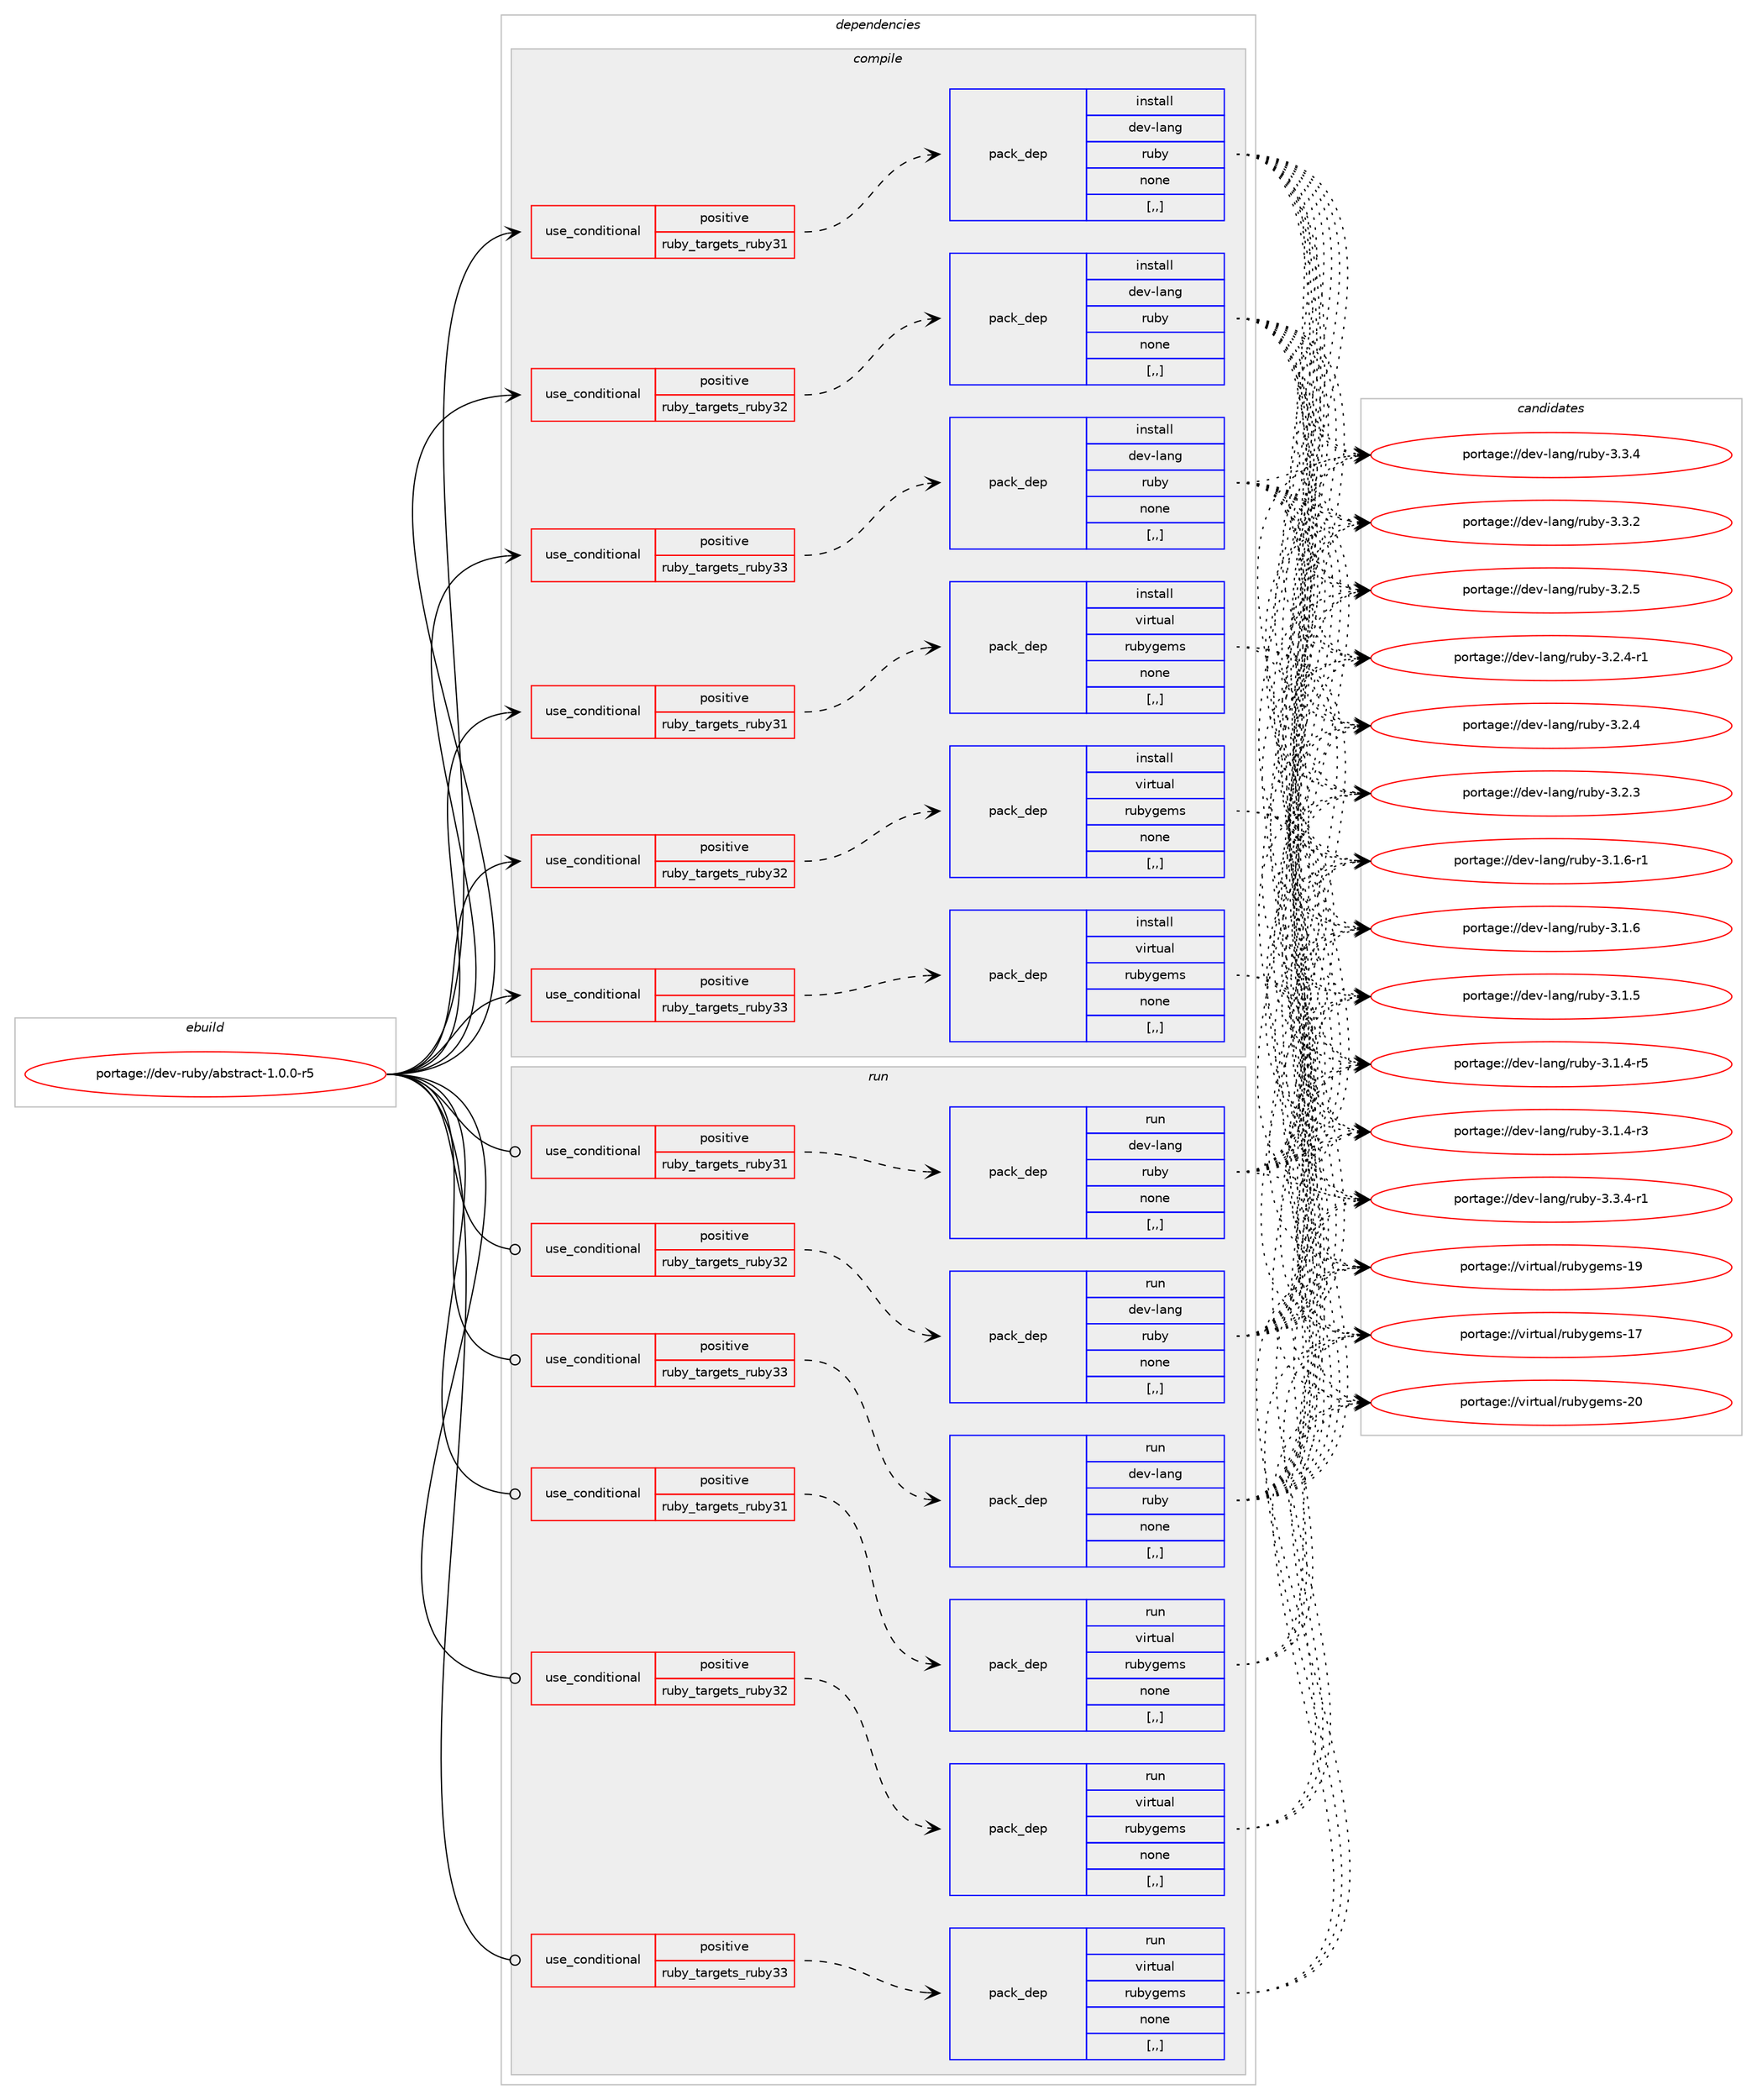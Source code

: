digraph prolog {

# *************
# Graph options
# *************

newrank=true;
concentrate=true;
compound=true;
graph [rankdir=LR,fontname=Helvetica,fontsize=10,ranksep=1.5];#, ranksep=2.5, nodesep=0.2];
edge  [arrowhead=vee];
node  [fontname=Helvetica,fontsize=10];

# **********
# The ebuild
# **********

subgraph cluster_leftcol {
color=gray;
label=<<i>ebuild</i>>;
id [label="portage://dev-ruby/abstract-1.0.0-r5", color=red, width=4, href="../dev-ruby/abstract-1.0.0-r5.svg"];
}

# ****************
# The dependencies
# ****************

subgraph cluster_midcol {
color=gray;
label=<<i>dependencies</i>>;
subgraph cluster_compile {
fillcolor="#eeeeee";
style=filled;
label=<<i>compile</i>>;
subgraph cond42740 {
dependency172220 [label=<<TABLE BORDER="0" CELLBORDER="1" CELLSPACING="0" CELLPADDING="4"><TR><TD ROWSPAN="3" CELLPADDING="10">use_conditional</TD></TR><TR><TD>positive</TD></TR><TR><TD>ruby_targets_ruby31</TD></TR></TABLE>>, shape=none, color=red];
subgraph pack128207 {
dependency172221 [label=<<TABLE BORDER="0" CELLBORDER="1" CELLSPACING="0" CELLPADDING="4" WIDTH="220"><TR><TD ROWSPAN="6" CELLPADDING="30">pack_dep</TD></TR><TR><TD WIDTH="110">install</TD></TR><TR><TD>dev-lang</TD></TR><TR><TD>ruby</TD></TR><TR><TD>none</TD></TR><TR><TD>[,,]</TD></TR></TABLE>>, shape=none, color=blue];
}
dependency172220:e -> dependency172221:w [weight=20,style="dashed",arrowhead="vee"];
}
id:e -> dependency172220:w [weight=20,style="solid",arrowhead="vee"];
subgraph cond42741 {
dependency172222 [label=<<TABLE BORDER="0" CELLBORDER="1" CELLSPACING="0" CELLPADDING="4"><TR><TD ROWSPAN="3" CELLPADDING="10">use_conditional</TD></TR><TR><TD>positive</TD></TR><TR><TD>ruby_targets_ruby31</TD></TR></TABLE>>, shape=none, color=red];
subgraph pack128208 {
dependency172223 [label=<<TABLE BORDER="0" CELLBORDER="1" CELLSPACING="0" CELLPADDING="4" WIDTH="220"><TR><TD ROWSPAN="6" CELLPADDING="30">pack_dep</TD></TR><TR><TD WIDTH="110">install</TD></TR><TR><TD>virtual</TD></TR><TR><TD>rubygems</TD></TR><TR><TD>none</TD></TR><TR><TD>[,,]</TD></TR></TABLE>>, shape=none, color=blue];
}
dependency172222:e -> dependency172223:w [weight=20,style="dashed",arrowhead="vee"];
}
id:e -> dependency172222:w [weight=20,style="solid",arrowhead="vee"];
subgraph cond42742 {
dependency172224 [label=<<TABLE BORDER="0" CELLBORDER="1" CELLSPACING="0" CELLPADDING="4"><TR><TD ROWSPAN="3" CELLPADDING="10">use_conditional</TD></TR><TR><TD>positive</TD></TR><TR><TD>ruby_targets_ruby32</TD></TR></TABLE>>, shape=none, color=red];
subgraph pack128209 {
dependency172225 [label=<<TABLE BORDER="0" CELLBORDER="1" CELLSPACING="0" CELLPADDING="4" WIDTH="220"><TR><TD ROWSPAN="6" CELLPADDING="30">pack_dep</TD></TR><TR><TD WIDTH="110">install</TD></TR><TR><TD>dev-lang</TD></TR><TR><TD>ruby</TD></TR><TR><TD>none</TD></TR><TR><TD>[,,]</TD></TR></TABLE>>, shape=none, color=blue];
}
dependency172224:e -> dependency172225:w [weight=20,style="dashed",arrowhead="vee"];
}
id:e -> dependency172224:w [weight=20,style="solid",arrowhead="vee"];
subgraph cond42743 {
dependency172226 [label=<<TABLE BORDER="0" CELLBORDER="1" CELLSPACING="0" CELLPADDING="4"><TR><TD ROWSPAN="3" CELLPADDING="10">use_conditional</TD></TR><TR><TD>positive</TD></TR><TR><TD>ruby_targets_ruby32</TD></TR></TABLE>>, shape=none, color=red];
subgraph pack128210 {
dependency172227 [label=<<TABLE BORDER="0" CELLBORDER="1" CELLSPACING="0" CELLPADDING="4" WIDTH="220"><TR><TD ROWSPAN="6" CELLPADDING="30">pack_dep</TD></TR><TR><TD WIDTH="110">install</TD></TR><TR><TD>virtual</TD></TR><TR><TD>rubygems</TD></TR><TR><TD>none</TD></TR><TR><TD>[,,]</TD></TR></TABLE>>, shape=none, color=blue];
}
dependency172226:e -> dependency172227:w [weight=20,style="dashed",arrowhead="vee"];
}
id:e -> dependency172226:w [weight=20,style="solid",arrowhead="vee"];
subgraph cond42744 {
dependency172228 [label=<<TABLE BORDER="0" CELLBORDER="1" CELLSPACING="0" CELLPADDING="4"><TR><TD ROWSPAN="3" CELLPADDING="10">use_conditional</TD></TR><TR><TD>positive</TD></TR><TR><TD>ruby_targets_ruby33</TD></TR></TABLE>>, shape=none, color=red];
subgraph pack128211 {
dependency172229 [label=<<TABLE BORDER="0" CELLBORDER="1" CELLSPACING="0" CELLPADDING="4" WIDTH="220"><TR><TD ROWSPAN="6" CELLPADDING="30">pack_dep</TD></TR><TR><TD WIDTH="110">install</TD></TR><TR><TD>dev-lang</TD></TR><TR><TD>ruby</TD></TR><TR><TD>none</TD></TR><TR><TD>[,,]</TD></TR></TABLE>>, shape=none, color=blue];
}
dependency172228:e -> dependency172229:w [weight=20,style="dashed",arrowhead="vee"];
}
id:e -> dependency172228:w [weight=20,style="solid",arrowhead="vee"];
subgraph cond42745 {
dependency172230 [label=<<TABLE BORDER="0" CELLBORDER="1" CELLSPACING="0" CELLPADDING="4"><TR><TD ROWSPAN="3" CELLPADDING="10">use_conditional</TD></TR><TR><TD>positive</TD></TR><TR><TD>ruby_targets_ruby33</TD></TR></TABLE>>, shape=none, color=red];
subgraph pack128212 {
dependency172231 [label=<<TABLE BORDER="0" CELLBORDER="1" CELLSPACING="0" CELLPADDING="4" WIDTH="220"><TR><TD ROWSPAN="6" CELLPADDING="30">pack_dep</TD></TR><TR><TD WIDTH="110">install</TD></TR><TR><TD>virtual</TD></TR><TR><TD>rubygems</TD></TR><TR><TD>none</TD></TR><TR><TD>[,,]</TD></TR></TABLE>>, shape=none, color=blue];
}
dependency172230:e -> dependency172231:w [weight=20,style="dashed",arrowhead="vee"];
}
id:e -> dependency172230:w [weight=20,style="solid",arrowhead="vee"];
}
subgraph cluster_compileandrun {
fillcolor="#eeeeee";
style=filled;
label=<<i>compile and run</i>>;
}
subgraph cluster_run {
fillcolor="#eeeeee";
style=filled;
label=<<i>run</i>>;
subgraph cond42746 {
dependency172232 [label=<<TABLE BORDER="0" CELLBORDER="1" CELLSPACING="0" CELLPADDING="4"><TR><TD ROWSPAN="3" CELLPADDING="10">use_conditional</TD></TR><TR><TD>positive</TD></TR><TR><TD>ruby_targets_ruby31</TD></TR></TABLE>>, shape=none, color=red];
subgraph pack128213 {
dependency172233 [label=<<TABLE BORDER="0" CELLBORDER="1" CELLSPACING="0" CELLPADDING="4" WIDTH="220"><TR><TD ROWSPAN="6" CELLPADDING="30">pack_dep</TD></TR><TR><TD WIDTH="110">run</TD></TR><TR><TD>dev-lang</TD></TR><TR><TD>ruby</TD></TR><TR><TD>none</TD></TR><TR><TD>[,,]</TD></TR></TABLE>>, shape=none, color=blue];
}
dependency172232:e -> dependency172233:w [weight=20,style="dashed",arrowhead="vee"];
}
id:e -> dependency172232:w [weight=20,style="solid",arrowhead="odot"];
subgraph cond42747 {
dependency172234 [label=<<TABLE BORDER="0" CELLBORDER="1" CELLSPACING="0" CELLPADDING="4"><TR><TD ROWSPAN="3" CELLPADDING="10">use_conditional</TD></TR><TR><TD>positive</TD></TR><TR><TD>ruby_targets_ruby31</TD></TR></TABLE>>, shape=none, color=red];
subgraph pack128214 {
dependency172235 [label=<<TABLE BORDER="0" CELLBORDER="1" CELLSPACING="0" CELLPADDING="4" WIDTH="220"><TR><TD ROWSPAN="6" CELLPADDING="30">pack_dep</TD></TR><TR><TD WIDTH="110">run</TD></TR><TR><TD>virtual</TD></TR><TR><TD>rubygems</TD></TR><TR><TD>none</TD></TR><TR><TD>[,,]</TD></TR></TABLE>>, shape=none, color=blue];
}
dependency172234:e -> dependency172235:w [weight=20,style="dashed",arrowhead="vee"];
}
id:e -> dependency172234:w [weight=20,style="solid",arrowhead="odot"];
subgraph cond42748 {
dependency172236 [label=<<TABLE BORDER="0" CELLBORDER="1" CELLSPACING="0" CELLPADDING="4"><TR><TD ROWSPAN="3" CELLPADDING="10">use_conditional</TD></TR><TR><TD>positive</TD></TR><TR><TD>ruby_targets_ruby32</TD></TR></TABLE>>, shape=none, color=red];
subgraph pack128215 {
dependency172237 [label=<<TABLE BORDER="0" CELLBORDER="1" CELLSPACING="0" CELLPADDING="4" WIDTH="220"><TR><TD ROWSPAN="6" CELLPADDING="30">pack_dep</TD></TR><TR><TD WIDTH="110">run</TD></TR><TR><TD>dev-lang</TD></TR><TR><TD>ruby</TD></TR><TR><TD>none</TD></TR><TR><TD>[,,]</TD></TR></TABLE>>, shape=none, color=blue];
}
dependency172236:e -> dependency172237:w [weight=20,style="dashed",arrowhead="vee"];
}
id:e -> dependency172236:w [weight=20,style="solid",arrowhead="odot"];
subgraph cond42749 {
dependency172238 [label=<<TABLE BORDER="0" CELLBORDER="1" CELLSPACING="0" CELLPADDING="4"><TR><TD ROWSPAN="3" CELLPADDING="10">use_conditional</TD></TR><TR><TD>positive</TD></TR><TR><TD>ruby_targets_ruby32</TD></TR></TABLE>>, shape=none, color=red];
subgraph pack128216 {
dependency172239 [label=<<TABLE BORDER="0" CELLBORDER="1" CELLSPACING="0" CELLPADDING="4" WIDTH="220"><TR><TD ROWSPAN="6" CELLPADDING="30">pack_dep</TD></TR><TR><TD WIDTH="110">run</TD></TR><TR><TD>virtual</TD></TR><TR><TD>rubygems</TD></TR><TR><TD>none</TD></TR><TR><TD>[,,]</TD></TR></TABLE>>, shape=none, color=blue];
}
dependency172238:e -> dependency172239:w [weight=20,style="dashed",arrowhead="vee"];
}
id:e -> dependency172238:w [weight=20,style="solid",arrowhead="odot"];
subgraph cond42750 {
dependency172240 [label=<<TABLE BORDER="0" CELLBORDER="1" CELLSPACING="0" CELLPADDING="4"><TR><TD ROWSPAN="3" CELLPADDING="10">use_conditional</TD></TR><TR><TD>positive</TD></TR><TR><TD>ruby_targets_ruby33</TD></TR></TABLE>>, shape=none, color=red];
subgraph pack128217 {
dependency172241 [label=<<TABLE BORDER="0" CELLBORDER="1" CELLSPACING="0" CELLPADDING="4" WIDTH="220"><TR><TD ROWSPAN="6" CELLPADDING="30">pack_dep</TD></TR><TR><TD WIDTH="110">run</TD></TR><TR><TD>dev-lang</TD></TR><TR><TD>ruby</TD></TR><TR><TD>none</TD></TR><TR><TD>[,,]</TD></TR></TABLE>>, shape=none, color=blue];
}
dependency172240:e -> dependency172241:w [weight=20,style="dashed",arrowhead="vee"];
}
id:e -> dependency172240:w [weight=20,style="solid",arrowhead="odot"];
subgraph cond42751 {
dependency172242 [label=<<TABLE BORDER="0" CELLBORDER="1" CELLSPACING="0" CELLPADDING="4"><TR><TD ROWSPAN="3" CELLPADDING="10">use_conditional</TD></TR><TR><TD>positive</TD></TR><TR><TD>ruby_targets_ruby33</TD></TR></TABLE>>, shape=none, color=red];
subgraph pack128218 {
dependency172243 [label=<<TABLE BORDER="0" CELLBORDER="1" CELLSPACING="0" CELLPADDING="4" WIDTH="220"><TR><TD ROWSPAN="6" CELLPADDING="30">pack_dep</TD></TR><TR><TD WIDTH="110">run</TD></TR><TR><TD>virtual</TD></TR><TR><TD>rubygems</TD></TR><TR><TD>none</TD></TR><TR><TD>[,,]</TD></TR></TABLE>>, shape=none, color=blue];
}
dependency172242:e -> dependency172243:w [weight=20,style="dashed",arrowhead="vee"];
}
id:e -> dependency172242:w [weight=20,style="solid",arrowhead="odot"];
}
}

# **************
# The candidates
# **************

subgraph cluster_choices {
rank=same;
color=gray;
label=<<i>candidates</i>>;

subgraph choice128207 {
color=black;
nodesep=1;
choice100101118451089711010347114117981214551465146524511449 [label="portage://dev-lang/ruby-3.3.4-r1", color=red, width=4,href="../dev-lang/ruby-3.3.4-r1.svg"];
choice10010111845108971101034711411798121455146514652 [label="portage://dev-lang/ruby-3.3.4", color=red, width=4,href="../dev-lang/ruby-3.3.4.svg"];
choice10010111845108971101034711411798121455146514650 [label="portage://dev-lang/ruby-3.3.2", color=red, width=4,href="../dev-lang/ruby-3.3.2.svg"];
choice10010111845108971101034711411798121455146504653 [label="portage://dev-lang/ruby-3.2.5", color=red, width=4,href="../dev-lang/ruby-3.2.5.svg"];
choice100101118451089711010347114117981214551465046524511449 [label="portage://dev-lang/ruby-3.2.4-r1", color=red, width=4,href="../dev-lang/ruby-3.2.4-r1.svg"];
choice10010111845108971101034711411798121455146504652 [label="portage://dev-lang/ruby-3.2.4", color=red, width=4,href="../dev-lang/ruby-3.2.4.svg"];
choice10010111845108971101034711411798121455146504651 [label="portage://dev-lang/ruby-3.2.3", color=red, width=4,href="../dev-lang/ruby-3.2.3.svg"];
choice100101118451089711010347114117981214551464946544511449 [label="portage://dev-lang/ruby-3.1.6-r1", color=red, width=4,href="../dev-lang/ruby-3.1.6-r1.svg"];
choice10010111845108971101034711411798121455146494654 [label="portage://dev-lang/ruby-3.1.6", color=red, width=4,href="../dev-lang/ruby-3.1.6.svg"];
choice10010111845108971101034711411798121455146494653 [label="portage://dev-lang/ruby-3.1.5", color=red, width=4,href="../dev-lang/ruby-3.1.5.svg"];
choice100101118451089711010347114117981214551464946524511453 [label="portage://dev-lang/ruby-3.1.4-r5", color=red, width=4,href="../dev-lang/ruby-3.1.4-r5.svg"];
choice100101118451089711010347114117981214551464946524511451 [label="portage://dev-lang/ruby-3.1.4-r3", color=red, width=4,href="../dev-lang/ruby-3.1.4-r3.svg"];
dependency172221:e -> choice100101118451089711010347114117981214551465146524511449:w [style=dotted,weight="100"];
dependency172221:e -> choice10010111845108971101034711411798121455146514652:w [style=dotted,weight="100"];
dependency172221:e -> choice10010111845108971101034711411798121455146514650:w [style=dotted,weight="100"];
dependency172221:e -> choice10010111845108971101034711411798121455146504653:w [style=dotted,weight="100"];
dependency172221:e -> choice100101118451089711010347114117981214551465046524511449:w [style=dotted,weight="100"];
dependency172221:e -> choice10010111845108971101034711411798121455146504652:w [style=dotted,weight="100"];
dependency172221:e -> choice10010111845108971101034711411798121455146504651:w [style=dotted,weight="100"];
dependency172221:e -> choice100101118451089711010347114117981214551464946544511449:w [style=dotted,weight="100"];
dependency172221:e -> choice10010111845108971101034711411798121455146494654:w [style=dotted,weight="100"];
dependency172221:e -> choice10010111845108971101034711411798121455146494653:w [style=dotted,weight="100"];
dependency172221:e -> choice100101118451089711010347114117981214551464946524511453:w [style=dotted,weight="100"];
dependency172221:e -> choice100101118451089711010347114117981214551464946524511451:w [style=dotted,weight="100"];
}
subgraph choice128208 {
color=black;
nodesep=1;
choice118105114116117971084711411798121103101109115455048 [label="portage://virtual/rubygems-20", color=red, width=4,href="../virtual/rubygems-20.svg"];
choice118105114116117971084711411798121103101109115454957 [label="portage://virtual/rubygems-19", color=red, width=4,href="../virtual/rubygems-19.svg"];
choice118105114116117971084711411798121103101109115454955 [label="portage://virtual/rubygems-17", color=red, width=4,href="../virtual/rubygems-17.svg"];
dependency172223:e -> choice118105114116117971084711411798121103101109115455048:w [style=dotted,weight="100"];
dependency172223:e -> choice118105114116117971084711411798121103101109115454957:w [style=dotted,weight="100"];
dependency172223:e -> choice118105114116117971084711411798121103101109115454955:w [style=dotted,weight="100"];
}
subgraph choice128209 {
color=black;
nodesep=1;
choice100101118451089711010347114117981214551465146524511449 [label="portage://dev-lang/ruby-3.3.4-r1", color=red, width=4,href="../dev-lang/ruby-3.3.4-r1.svg"];
choice10010111845108971101034711411798121455146514652 [label="portage://dev-lang/ruby-3.3.4", color=red, width=4,href="../dev-lang/ruby-3.3.4.svg"];
choice10010111845108971101034711411798121455146514650 [label="portage://dev-lang/ruby-3.3.2", color=red, width=4,href="../dev-lang/ruby-3.3.2.svg"];
choice10010111845108971101034711411798121455146504653 [label="portage://dev-lang/ruby-3.2.5", color=red, width=4,href="../dev-lang/ruby-3.2.5.svg"];
choice100101118451089711010347114117981214551465046524511449 [label="portage://dev-lang/ruby-3.2.4-r1", color=red, width=4,href="../dev-lang/ruby-3.2.4-r1.svg"];
choice10010111845108971101034711411798121455146504652 [label="portage://dev-lang/ruby-3.2.4", color=red, width=4,href="../dev-lang/ruby-3.2.4.svg"];
choice10010111845108971101034711411798121455146504651 [label="portage://dev-lang/ruby-3.2.3", color=red, width=4,href="../dev-lang/ruby-3.2.3.svg"];
choice100101118451089711010347114117981214551464946544511449 [label="portage://dev-lang/ruby-3.1.6-r1", color=red, width=4,href="../dev-lang/ruby-3.1.6-r1.svg"];
choice10010111845108971101034711411798121455146494654 [label="portage://dev-lang/ruby-3.1.6", color=red, width=4,href="../dev-lang/ruby-3.1.6.svg"];
choice10010111845108971101034711411798121455146494653 [label="portage://dev-lang/ruby-3.1.5", color=red, width=4,href="../dev-lang/ruby-3.1.5.svg"];
choice100101118451089711010347114117981214551464946524511453 [label="portage://dev-lang/ruby-3.1.4-r5", color=red, width=4,href="../dev-lang/ruby-3.1.4-r5.svg"];
choice100101118451089711010347114117981214551464946524511451 [label="portage://dev-lang/ruby-3.1.4-r3", color=red, width=4,href="../dev-lang/ruby-3.1.4-r3.svg"];
dependency172225:e -> choice100101118451089711010347114117981214551465146524511449:w [style=dotted,weight="100"];
dependency172225:e -> choice10010111845108971101034711411798121455146514652:w [style=dotted,weight="100"];
dependency172225:e -> choice10010111845108971101034711411798121455146514650:w [style=dotted,weight="100"];
dependency172225:e -> choice10010111845108971101034711411798121455146504653:w [style=dotted,weight="100"];
dependency172225:e -> choice100101118451089711010347114117981214551465046524511449:w [style=dotted,weight="100"];
dependency172225:e -> choice10010111845108971101034711411798121455146504652:w [style=dotted,weight="100"];
dependency172225:e -> choice10010111845108971101034711411798121455146504651:w [style=dotted,weight="100"];
dependency172225:e -> choice100101118451089711010347114117981214551464946544511449:w [style=dotted,weight="100"];
dependency172225:e -> choice10010111845108971101034711411798121455146494654:w [style=dotted,weight="100"];
dependency172225:e -> choice10010111845108971101034711411798121455146494653:w [style=dotted,weight="100"];
dependency172225:e -> choice100101118451089711010347114117981214551464946524511453:w [style=dotted,weight="100"];
dependency172225:e -> choice100101118451089711010347114117981214551464946524511451:w [style=dotted,weight="100"];
}
subgraph choice128210 {
color=black;
nodesep=1;
choice118105114116117971084711411798121103101109115455048 [label="portage://virtual/rubygems-20", color=red, width=4,href="../virtual/rubygems-20.svg"];
choice118105114116117971084711411798121103101109115454957 [label="portage://virtual/rubygems-19", color=red, width=4,href="../virtual/rubygems-19.svg"];
choice118105114116117971084711411798121103101109115454955 [label="portage://virtual/rubygems-17", color=red, width=4,href="../virtual/rubygems-17.svg"];
dependency172227:e -> choice118105114116117971084711411798121103101109115455048:w [style=dotted,weight="100"];
dependency172227:e -> choice118105114116117971084711411798121103101109115454957:w [style=dotted,weight="100"];
dependency172227:e -> choice118105114116117971084711411798121103101109115454955:w [style=dotted,weight="100"];
}
subgraph choice128211 {
color=black;
nodesep=1;
choice100101118451089711010347114117981214551465146524511449 [label="portage://dev-lang/ruby-3.3.4-r1", color=red, width=4,href="../dev-lang/ruby-3.3.4-r1.svg"];
choice10010111845108971101034711411798121455146514652 [label="portage://dev-lang/ruby-3.3.4", color=red, width=4,href="../dev-lang/ruby-3.3.4.svg"];
choice10010111845108971101034711411798121455146514650 [label="portage://dev-lang/ruby-3.3.2", color=red, width=4,href="../dev-lang/ruby-3.3.2.svg"];
choice10010111845108971101034711411798121455146504653 [label="portage://dev-lang/ruby-3.2.5", color=red, width=4,href="../dev-lang/ruby-3.2.5.svg"];
choice100101118451089711010347114117981214551465046524511449 [label="portage://dev-lang/ruby-3.2.4-r1", color=red, width=4,href="../dev-lang/ruby-3.2.4-r1.svg"];
choice10010111845108971101034711411798121455146504652 [label="portage://dev-lang/ruby-3.2.4", color=red, width=4,href="../dev-lang/ruby-3.2.4.svg"];
choice10010111845108971101034711411798121455146504651 [label="portage://dev-lang/ruby-3.2.3", color=red, width=4,href="../dev-lang/ruby-3.2.3.svg"];
choice100101118451089711010347114117981214551464946544511449 [label="portage://dev-lang/ruby-3.1.6-r1", color=red, width=4,href="../dev-lang/ruby-3.1.6-r1.svg"];
choice10010111845108971101034711411798121455146494654 [label="portage://dev-lang/ruby-3.1.6", color=red, width=4,href="../dev-lang/ruby-3.1.6.svg"];
choice10010111845108971101034711411798121455146494653 [label="portage://dev-lang/ruby-3.1.5", color=red, width=4,href="../dev-lang/ruby-3.1.5.svg"];
choice100101118451089711010347114117981214551464946524511453 [label="portage://dev-lang/ruby-3.1.4-r5", color=red, width=4,href="../dev-lang/ruby-3.1.4-r5.svg"];
choice100101118451089711010347114117981214551464946524511451 [label="portage://dev-lang/ruby-3.1.4-r3", color=red, width=4,href="../dev-lang/ruby-3.1.4-r3.svg"];
dependency172229:e -> choice100101118451089711010347114117981214551465146524511449:w [style=dotted,weight="100"];
dependency172229:e -> choice10010111845108971101034711411798121455146514652:w [style=dotted,weight="100"];
dependency172229:e -> choice10010111845108971101034711411798121455146514650:w [style=dotted,weight="100"];
dependency172229:e -> choice10010111845108971101034711411798121455146504653:w [style=dotted,weight="100"];
dependency172229:e -> choice100101118451089711010347114117981214551465046524511449:w [style=dotted,weight="100"];
dependency172229:e -> choice10010111845108971101034711411798121455146504652:w [style=dotted,weight="100"];
dependency172229:e -> choice10010111845108971101034711411798121455146504651:w [style=dotted,weight="100"];
dependency172229:e -> choice100101118451089711010347114117981214551464946544511449:w [style=dotted,weight="100"];
dependency172229:e -> choice10010111845108971101034711411798121455146494654:w [style=dotted,weight="100"];
dependency172229:e -> choice10010111845108971101034711411798121455146494653:w [style=dotted,weight="100"];
dependency172229:e -> choice100101118451089711010347114117981214551464946524511453:w [style=dotted,weight="100"];
dependency172229:e -> choice100101118451089711010347114117981214551464946524511451:w [style=dotted,weight="100"];
}
subgraph choice128212 {
color=black;
nodesep=1;
choice118105114116117971084711411798121103101109115455048 [label="portage://virtual/rubygems-20", color=red, width=4,href="../virtual/rubygems-20.svg"];
choice118105114116117971084711411798121103101109115454957 [label="portage://virtual/rubygems-19", color=red, width=4,href="../virtual/rubygems-19.svg"];
choice118105114116117971084711411798121103101109115454955 [label="portage://virtual/rubygems-17", color=red, width=4,href="../virtual/rubygems-17.svg"];
dependency172231:e -> choice118105114116117971084711411798121103101109115455048:w [style=dotted,weight="100"];
dependency172231:e -> choice118105114116117971084711411798121103101109115454957:w [style=dotted,weight="100"];
dependency172231:e -> choice118105114116117971084711411798121103101109115454955:w [style=dotted,weight="100"];
}
subgraph choice128213 {
color=black;
nodesep=1;
choice100101118451089711010347114117981214551465146524511449 [label="portage://dev-lang/ruby-3.3.4-r1", color=red, width=4,href="../dev-lang/ruby-3.3.4-r1.svg"];
choice10010111845108971101034711411798121455146514652 [label="portage://dev-lang/ruby-3.3.4", color=red, width=4,href="../dev-lang/ruby-3.3.4.svg"];
choice10010111845108971101034711411798121455146514650 [label="portage://dev-lang/ruby-3.3.2", color=red, width=4,href="../dev-lang/ruby-3.3.2.svg"];
choice10010111845108971101034711411798121455146504653 [label="portage://dev-lang/ruby-3.2.5", color=red, width=4,href="../dev-lang/ruby-3.2.5.svg"];
choice100101118451089711010347114117981214551465046524511449 [label="portage://dev-lang/ruby-3.2.4-r1", color=red, width=4,href="../dev-lang/ruby-3.2.4-r1.svg"];
choice10010111845108971101034711411798121455146504652 [label="portage://dev-lang/ruby-3.2.4", color=red, width=4,href="../dev-lang/ruby-3.2.4.svg"];
choice10010111845108971101034711411798121455146504651 [label="portage://dev-lang/ruby-3.2.3", color=red, width=4,href="../dev-lang/ruby-3.2.3.svg"];
choice100101118451089711010347114117981214551464946544511449 [label="portage://dev-lang/ruby-3.1.6-r1", color=red, width=4,href="../dev-lang/ruby-3.1.6-r1.svg"];
choice10010111845108971101034711411798121455146494654 [label="portage://dev-lang/ruby-3.1.6", color=red, width=4,href="../dev-lang/ruby-3.1.6.svg"];
choice10010111845108971101034711411798121455146494653 [label="portage://dev-lang/ruby-3.1.5", color=red, width=4,href="../dev-lang/ruby-3.1.5.svg"];
choice100101118451089711010347114117981214551464946524511453 [label="portage://dev-lang/ruby-3.1.4-r5", color=red, width=4,href="../dev-lang/ruby-3.1.4-r5.svg"];
choice100101118451089711010347114117981214551464946524511451 [label="portage://dev-lang/ruby-3.1.4-r3", color=red, width=4,href="../dev-lang/ruby-3.1.4-r3.svg"];
dependency172233:e -> choice100101118451089711010347114117981214551465146524511449:w [style=dotted,weight="100"];
dependency172233:e -> choice10010111845108971101034711411798121455146514652:w [style=dotted,weight="100"];
dependency172233:e -> choice10010111845108971101034711411798121455146514650:w [style=dotted,weight="100"];
dependency172233:e -> choice10010111845108971101034711411798121455146504653:w [style=dotted,weight="100"];
dependency172233:e -> choice100101118451089711010347114117981214551465046524511449:w [style=dotted,weight="100"];
dependency172233:e -> choice10010111845108971101034711411798121455146504652:w [style=dotted,weight="100"];
dependency172233:e -> choice10010111845108971101034711411798121455146504651:w [style=dotted,weight="100"];
dependency172233:e -> choice100101118451089711010347114117981214551464946544511449:w [style=dotted,weight="100"];
dependency172233:e -> choice10010111845108971101034711411798121455146494654:w [style=dotted,weight="100"];
dependency172233:e -> choice10010111845108971101034711411798121455146494653:w [style=dotted,weight="100"];
dependency172233:e -> choice100101118451089711010347114117981214551464946524511453:w [style=dotted,weight="100"];
dependency172233:e -> choice100101118451089711010347114117981214551464946524511451:w [style=dotted,weight="100"];
}
subgraph choice128214 {
color=black;
nodesep=1;
choice118105114116117971084711411798121103101109115455048 [label="portage://virtual/rubygems-20", color=red, width=4,href="../virtual/rubygems-20.svg"];
choice118105114116117971084711411798121103101109115454957 [label="portage://virtual/rubygems-19", color=red, width=4,href="../virtual/rubygems-19.svg"];
choice118105114116117971084711411798121103101109115454955 [label="portage://virtual/rubygems-17", color=red, width=4,href="../virtual/rubygems-17.svg"];
dependency172235:e -> choice118105114116117971084711411798121103101109115455048:w [style=dotted,weight="100"];
dependency172235:e -> choice118105114116117971084711411798121103101109115454957:w [style=dotted,weight="100"];
dependency172235:e -> choice118105114116117971084711411798121103101109115454955:w [style=dotted,weight="100"];
}
subgraph choice128215 {
color=black;
nodesep=1;
choice100101118451089711010347114117981214551465146524511449 [label="portage://dev-lang/ruby-3.3.4-r1", color=red, width=4,href="../dev-lang/ruby-3.3.4-r1.svg"];
choice10010111845108971101034711411798121455146514652 [label="portage://dev-lang/ruby-3.3.4", color=red, width=4,href="../dev-lang/ruby-3.3.4.svg"];
choice10010111845108971101034711411798121455146514650 [label="portage://dev-lang/ruby-3.3.2", color=red, width=4,href="../dev-lang/ruby-3.3.2.svg"];
choice10010111845108971101034711411798121455146504653 [label="portage://dev-lang/ruby-3.2.5", color=red, width=4,href="../dev-lang/ruby-3.2.5.svg"];
choice100101118451089711010347114117981214551465046524511449 [label="portage://dev-lang/ruby-3.2.4-r1", color=red, width=4,href="../dev-lang/ruby-3.2.4-r1.svg"];
choice10010111845108971101034711411798121455146504652 [label="portage://dev-lang/ruby-3.2.4", color=red, width=4,href="../dev-lang/ruby-3.2.4.svg"];
choice10010111845108971101034711411798121455146504651 [label="portage://dev-lang/ruby-3.2.3", color=red, width=4,href="../dev-lang/ruby-3.2.3.svg"];
choice100101118451089711010347114117981214551464946544511449 [label="portage://dev-lang/ruby-3.1.6-r1", color=red, width=4,href="../dev-lang/ruby-3.1.6-r1.svg"];
choice10010111845108971101034711411798121455146494654 [label="portage://dev-lang/ruby-3.1.6", color=red, width=4,href="../dev-lang/ruby-3.1.6.svg"];
choice10010111845108971101034711411798121455146494653 [label="portage://dev-lang/ruby-3.1.5", color=red, width=4,href="../dev-lang/ruby-3.1.5.svg"];
choice100101118451089711010347114117981214551464946524511453 [label="portage://dev-lang/ruby-3.1.4-r5", color=red, width=4,href="../dev-lang/ruby-3.1.4-r5.svg"];
choice100101118451089711010347114117981214551464946524511451 [label="portage://dev-lang/ruby-3.1.4-r3", color=red, width=4,href="../dev-lang/ruby-3.1.4-r3.svg"];
dependency172237:e -> choice100101118451089711010347114117981214551465146524511449:w [style=dotted,weight="100"];
dependency172237:e -> choice10010111845108971101034711411798121455146514652:w [style=dotted,weight="100"];
dependency172237:e -> choice10010111845108971101034711411798121455146514650:w [style=dotted,weight="100"];
dependency172237:e -> choice10010111845108971101034711411798121455146504653:w [style=dotted,weight="100"];
dependency172237:e -> choice100101118451089711010347114117981214551465046524511449:w [style=dotted,weight="100"];
dependency172237:e -> choice10010111845108971101034711411798121455146504652:w [style=dotted,weight="100"];
dependency172237:e -> choice10010111845108971101034711411798121455146504651:w [style=dotted,weight="100"];
dependency172237:e -> choice100101118451089711010347114117981214551464946544511449:w [style=dotted,weight="100"];
dependency172237:e -> choice10010111845108971101034711411798121455146494654:w [style=dotted,weight="100"];
dependency172237:e -> choice10010111845108971101034711411798121455146494653:w [style=dotted,weight="100"];
dependency172237:e -> choice100101118451089711010347114117981214551464946524511453:w [style=dotted,weight="100"];
dependency172237:e -> choice100101118451089711010347114117981214551464946524511451:w [style=dotted,weight="100"];
}
subgraph choice128216 {
color=black;
nodesep=1;
choice118105114116117971084711411798121103101109115455048 [label="portage://virtual/rubygems-20", color=red, width=4,href="../virtual/rubygems-20.svg"];
choice118105114116117971084711411798121103101109115454957 [label="portage://virtual/rubygems-19", color=red, width=4,href="../virtual/rubygems-19.svg"];
choice118105114116117971084711411798121103101109115454955 [label="portage://virtual/rubygems-17", color=red, width=4,href="../virtual/rubygems-17.svg"];
dependency172239:e -> choice118105114116117971084711411798121103101109115455048:w [style=dotted,weight="100"];
dependency172239:e -> choice118105114116117971084711411798121103101109115454957:w [style=dotted,weight="100"];
dependency172239:e -> choice118105114116117971084711411798121103101109115454955:w [style=dotted,weight="100"];
}
subgraph choice128217 {
color=black;
nodesep=1;
choice100101118451089711010347114117981214551465146524511449 [label="portage://dev-lang/ruby-3.3.4-r1", color=red, width=4,href="../dev-lang/ruby-3.3.4-r1.svg"];
choice10010111845108971101034711411798121455146514652 [label="portage://dev-lang/ruby-3.3.4", color=red, width=4,href="../dev-lang/ruby-3.3.4.svg"];
choice10010111845108971101034711411798121455146514650 [label="portage://dev-lang/ruby-3.3.2", color=red, width=4,href="../dev-lang/ruby-3.3.2.svg"];
choice10010111845108971101034711411798121455146504653 [label="portage://dev-lang/ruby-3.2.5", color=red, width=4,href="../dev-lang/ruby-3.2.5.svg"];
choice100101118451089711010347114117981214551465046524511449 [label="portage://dev-lang/ruby-3.2.4-r1", color=red, width=4,href="../dev-lang/ruby-3.2.4-r1.svg"];
choice10010111845108971101034711411798121455146504652 [label="portage://dev-lang/ruby-3.2.4", color=red, width=4,href="../dev-lang/ruby-3.2.4.svg"];
choice10010111845108971101034711411798121455146504651 [label="portage://dev-lang/ruby-3.2.3", color=red, width=4,href="../dev-lang/ruby-3.2.3.svg"];
choice100101118451089711010347114117981214551464946544511449 [label="portage://dev-lang/ruby-3.1.6-r1", color=red, width=4,href="../dev-lang/ruby-3.1.6-r1.svg"];
choice10010111845108971101034711411798121455146494654 [label="portage://dev-lang/ruby-3.1.6", color=red, width=4,href="../dev-lang/ruby-3.1.6.svg"];
choice10010111845108971101034711411798121455146494653 [label="portage://dev-lang/ruby-3.1.5", color=red, width=4,href="../dev-lang/ruby-3.1.5.svg"];
choice100101118451089711010347114117981214551464946524511453 [label="portage://dev-lang/ruby-3.1.4-r5", color=red, width=4,href="../dev-lang/ruby-3.1.4-r5.svg"];
choice100101118451089711010347114117981214551464946524511451 [label="portage://dev-lang/ruby-3.1.4-r3", color=red, width=4,href="../dev-lang/ruby-3.1.4-r3.svg"];
dependency172241:e -> choice100101118451089711010347114117981214551465146524511449:w [style=dotted,weight="100"];
dependency172241:e -> choice10010111845108971101034711411798121455146514652:w [style=dotted,weight="100"];
dependency172241:e -> choice10010111845108971101034711411798121455146514650:w [style=dotted,weight="100"];
dependency172241:e -> choice10010111845108971101034711411798121455146504653:w [style=dotted,weight="100"];
dependency172241:e -> choice100101118451089711010347114117981214551465046524511449:w [style=dotted,weight="100"];
dependency172241:e -> choice10010111845108971101034711411798121455146504652:w [style=dotted,weight="100"];
dependency172241:e -> choice10010111845108971101034711411798121455146504651:w [style=dotted,weight="100"];
dependency172241:e -> choice100101118451089711010347114117981214551464946544511449:w [style=dotted,weight="100"];
dependency172241:e -> choice10010111845108971101034711411798121455146494654:w [style=dotted,weight="100"];
dependency172241:e -> choice10010111845108971101034711411798121455146494653:w [style=dotted,weight="100"];
dependency172241:e -> choice100101118451089711010347114117981214551464946524511453:w [style=dotted,weight="100"];
dependency172241:e -> choice100101118451089711010347114117981214551464946524511451:w [style=dotted,weight="100"];
}
subgraph choice128218 {
color=black;
nodesep=1;
choice118105114116117971084711411798121103101109115455048 [label="portage://virtual/rubygems-20", color=red, width=4,href="../virtual/rubygems-20.svg"];
choice118105114116117971084711411798121103101109115454957 [label="portage://virtual/rubygems-19", color=red, width=4,href="../virtual/rubygems-19.svg"];
choice118105114116117971084711411798121103101109115454955 [label="portage://virtual/rubygems-17", color=red, width=4,href="../virtual/rubygems-17.svg"];
dependency172243:e -> choice118105114116117971084711411798121103101109115455048:w [style=dotted,weight="100"];
dependency172243:e -> choice118105114116117971084711411798121103101109115454957:w [style=dotted,weight="100"];
dependency172243:e -> choice118105114116117971084711411798121103101109115454955:w [style=dotted,weight="100"];
}
}

}
